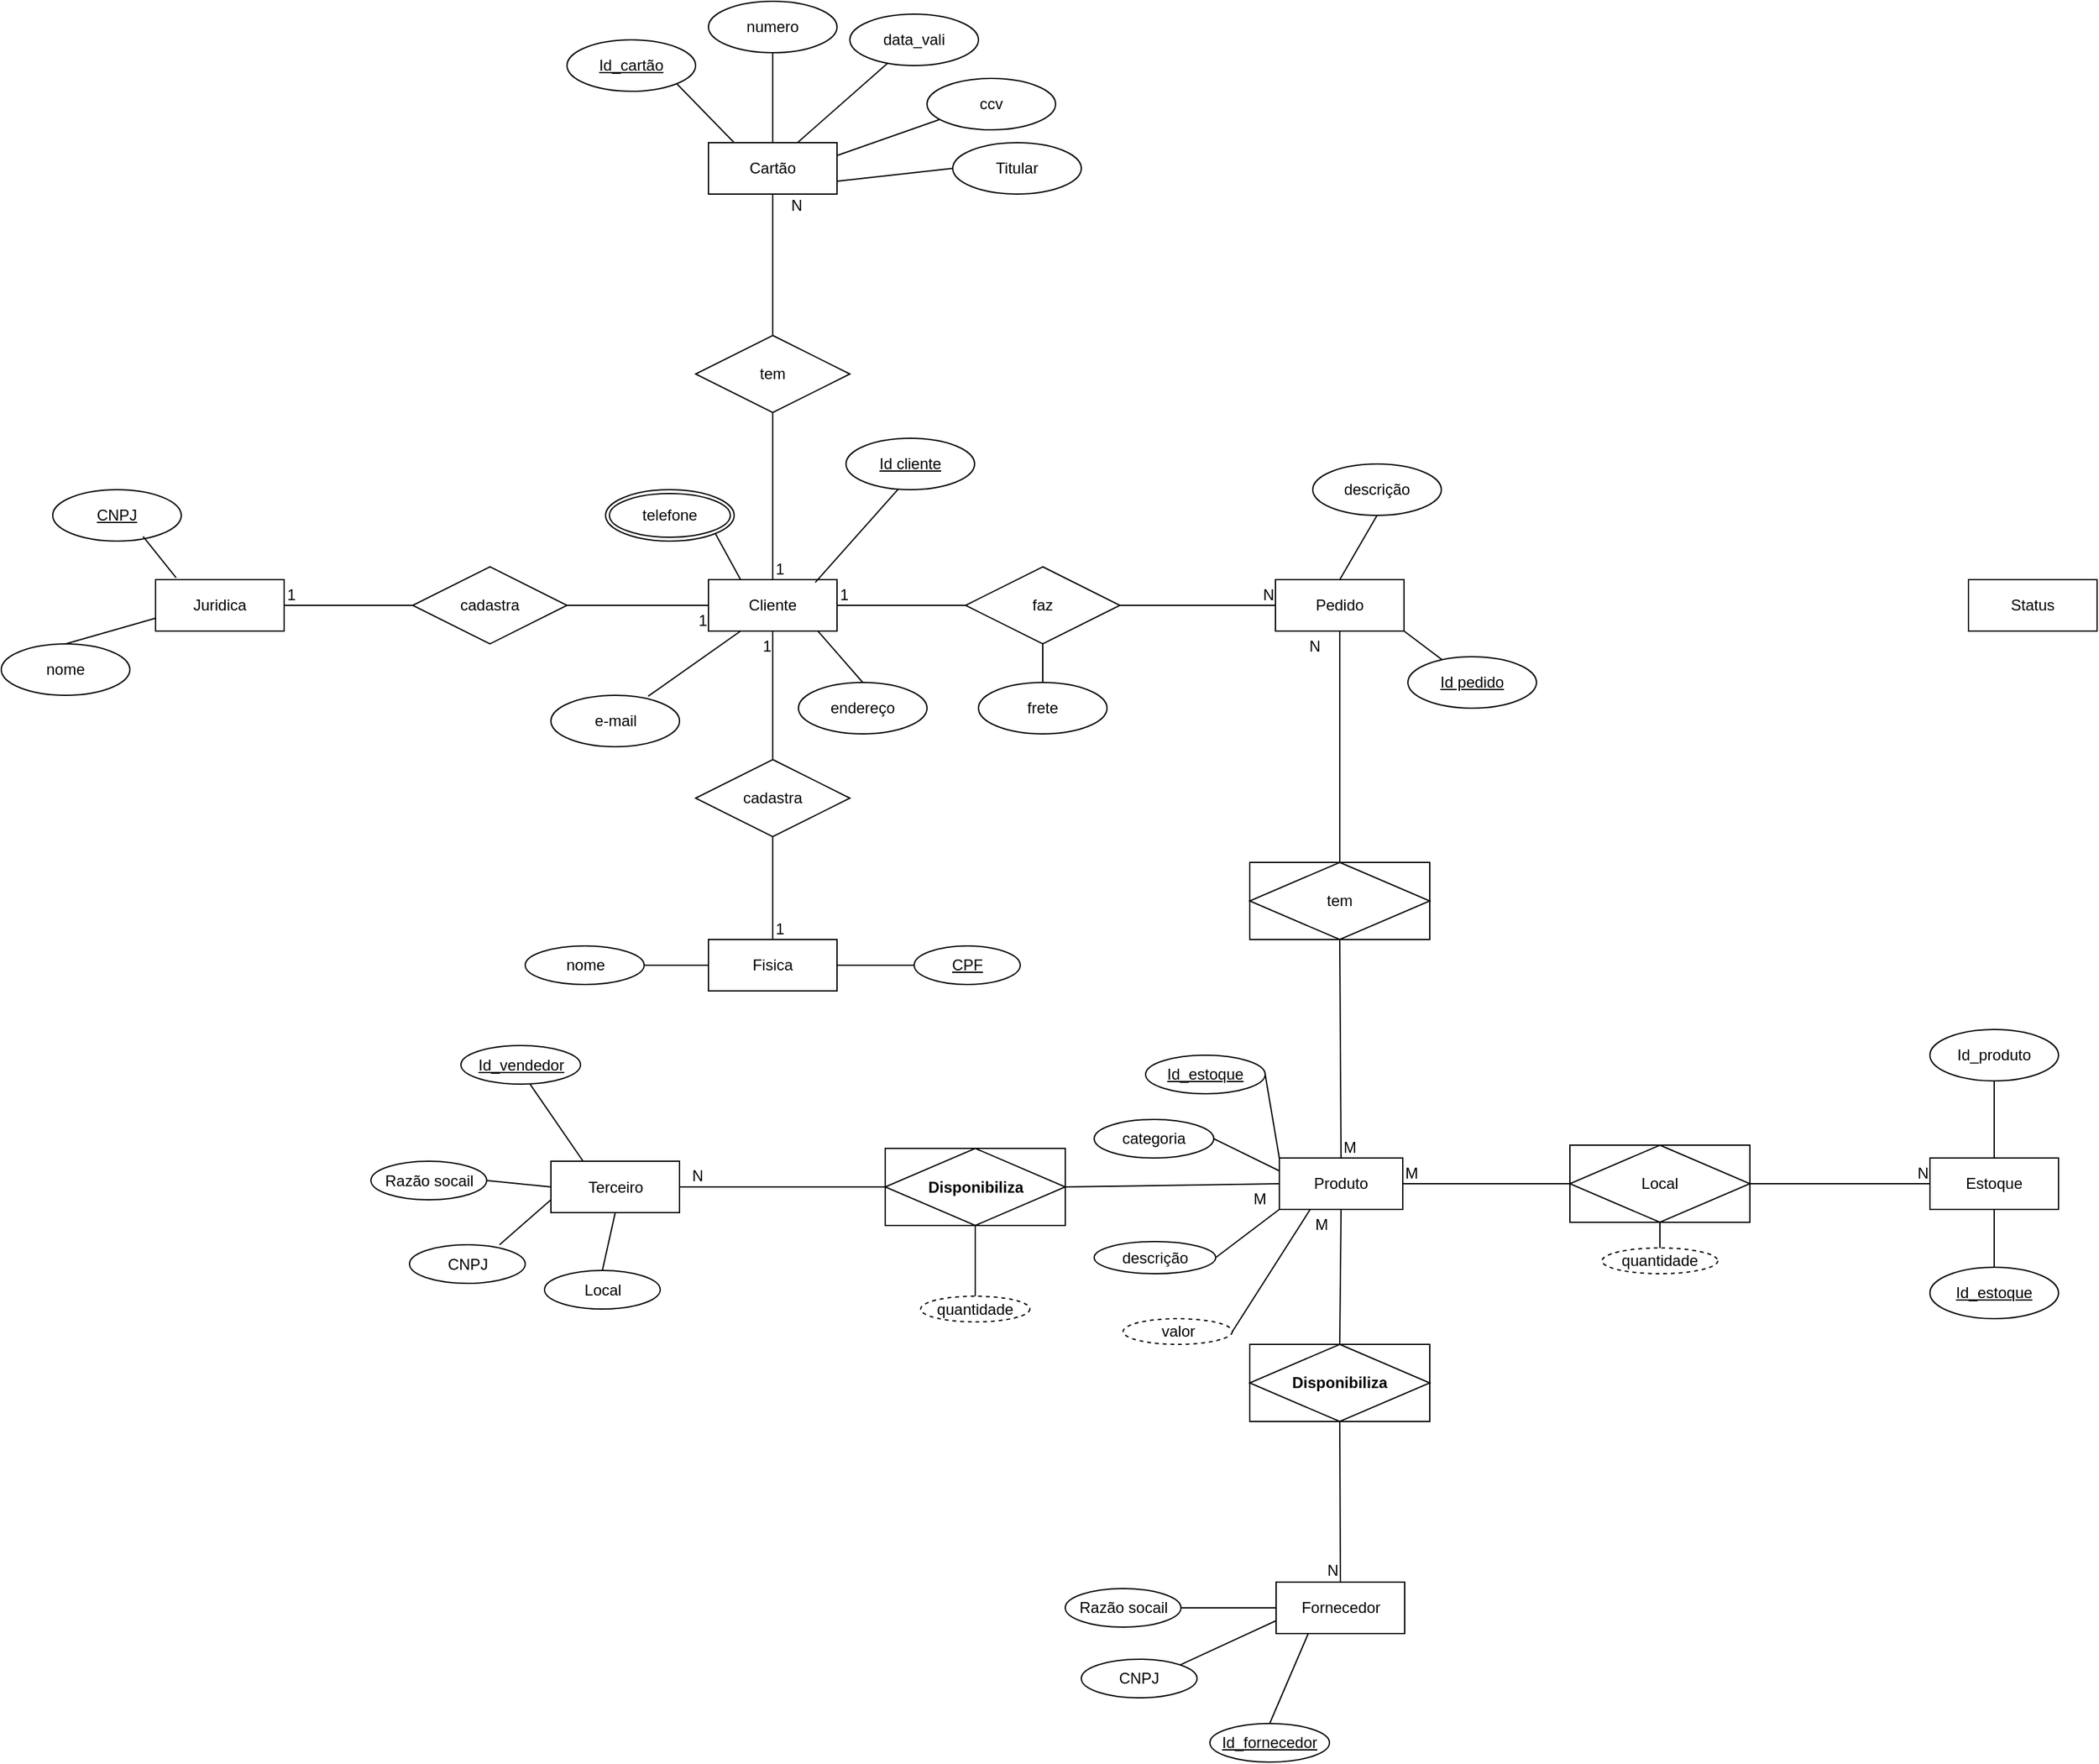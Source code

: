 <mxfile version="26.2.4">
  <diagram name="Página-1" id="FDdJMZWxVl2FrS_MhE3q">
    <mxGraphModel dx="3082" dy="1912" grid="1" gridSize="10" guides="1" tooltips="1" connect="1" arrows="1" fold="1" page="1" pageScale="1" pageWidth="827" pageHeight="1169" math="0" shadow="0">
      <root>
        <mxCell id="0" />
        <mxCell id="1" parent="0" />
        <mxCell id="h5IUxsHttguIux_c7eIH-1" value="Cliente" style="whiteSpace=wrap;html=1;align=center;" parent="1" vertex="1">
          <mxGeometry x="-470" y="210" width="100" height="40" as="geometry" />
        </mxCell>
        <mxCell id="h5IUxsHttguIux_c7eIH-2" value="Pedido" style="whiteSpace=wrap;html=1;align=center;" parent="1" vertex="1">
          <mxGeometry x="-29" y="210" width="100" height="40" as="geometry" />
        </mxCell>
        <mxCell id="h5IUxsHttguIux_c7eIH-3" value="Fornecedor" style="whiteSpace=wrap;html=1;align=center;" parent="1" vertex="1">
          <mxGeometry x="-28.5" y="990.01" width="100" height="40" as="geometry" />
        </mxCell>
        <mxCell id="h5IUxsHttguIux_c7eIH-4" value="Produto" style="whiteSpace=wrap;html=1;align=center;" parent="1" vertex="1">
          <mxGeometry x="-26" y="660" width="96" height="40" as="geometry" />
        </mxCell>
        <mxCell id="h5IUxsHttguIux_c7eIH-7" value="Estoque" style="whiteSpace=wrap;html=1;align=center;" parent="1" vertex="1">
          <mxGeometry x="480" y="660" width="100" height="40" as="geometry" />
        </mxCell>
        <mxCell id="h5IUxsHttguIux_c7eIH-11" value="Razão socail" style="ellipse;whiteSpace=wrap;html=1;align=center;" parent="1" vertex="1">
          <mxGeometry x="-192.5" y="995.01" width="90" height="30" as="geometry" />
        </mxCell>
        <mxCell id="h5IUxsHttguIux_c7eIH-13" value="" style="endArrow=none;html=1;rounded=0;exitX=1;exitY=0.5;exitDx=0;exitDy=0;entryX=0;entryY=0.5;entryDx=0;entryDy=0;" parent="1" source="h5IUxsHttguIux_c7eIH-11" target="h5IUxsHttguIux_c7eIH-3" edge="1">
          <mxGeometry relative="1" as="geometry">
            <mxPoint x="-102.5" y="1005.01" as="sourcePoint" />
            <mxPoint x="87.5" y="800.01" as="targetPoint" />
          </mxGeometry>
        </mxCell>
        <mxCell id="h5IUxsHttguIux_c7eIH-17" value="" style="endArrow=none;html=1;rounded=0;entryX=0;entryY=0.75;entryDx=0;entryDy=0;exitX=1;exitY=0;exitDx=0;exitDy=0;" parent="1" source="GzK8sj8afMXzpjh1Lta5-76" target="h5IUxsHttguIux_c7eIH-3" edge="1">
          <mxGeometry relative="1" as="geometry">
            <mxPoint x="-88.239" y="1045.528" as="sourcePoint" />
            <mxPoint x="87.5" y="800.01" as="targetPoint" />
          </mxGeometry>
        </mxCell>
        <mxCell id="h5IUxsHttguIux_c7eIH-22" value="Local" style="shape=associativeEntity;whiteSpace=wrap;html=1;align=center;strokeColor=default;verticalAlign=middle;fontFamily=Helvetica;fontSize=12;fontColor=default;fillColor=default;" parent="1" vertex="1">
          <mxGeometry x="200" y="650" width="140" height="60" as="geometry" />
        </mxCell>
        <mxCell id="h5IUxsHttguIux_c7eIH-24" value="quantidade" style="ellipse;whiteSpace=wrap;html=1;align=center;dashed=1;strokeColor=default;verticalAlign=middle;fontFamily=Helvetica;fontSize=12;fontColor=default;fillColor=default;" parent="1" vertex="1">
          <mxGeometry x="225" y="730" width="90" height="20" as="geometry" />
        </mxCell>
        <mxCell id="h5IUxsHttguIux_c7eIH-25" value="" style="endArrow=none;html=1;rounded=0;fontFamily=Helvetica;fontSize=12;fontColor=default;entryX=0.5;entryY=0;entryDx=0;entryDy=0;" parent="1" target="h5IUxsHttguIux_c7eIH-24" edge="1">
          <mxGeometry relative="1" as="geometry">
            <mxPoint x="270" y="710" as="sourcePoint" />
            <mxPoint x="270" y="730" as="targetPoint" />
          </mxGeometry>
        </mxCell>
        <mxCell id="h5IUxsHttguIux_c7eIH-26" value="Id_estoque" style="ellipse;whiteSpace=wrap;html=1;align=center;fontStyle=4;strokeColor=default;verticalAlign=middle;fontFamily=Helvetica;fontSize=12;fontColor=default;fillColor=default;" parent="1" vertex="1">
          <mxGeometry x="480" y="745" width="100" height="40" as="geometry" />
        </mxCell>
        <mxCell id="h5IUxsHttguIux_c7eIH-27" value="faz" style="shape=rhombus;perimeter=rhombusPerimeter;whiteSpace=wrap;html=1;align=center;" parent="1" vertex="1">
          <mxGeometry x="-270" y="200" width="120" height="60" as="geometry" />
        </mxCell>
        <mxCell id="h5IUxsHttguIux_c7eIH-32" value="endereço&lt;span style=&quot;color: rgba(0, 0, 0, 0); font-family: monospace; font-size: 0px; text-align: start; text-wrap-mode: nowrap;&quot;&gt;%3CmxGraphModel%3E%3Croot%3E%3CmxCell%20id%3D%220%22%2F%3E%3CmxCell%20id%3D%221%22%20parent%3D%220%22%2F%3E%3CmxCell%20id%3D%222%22%20value%3D%22nome%22%20style%3D%22ellipse%3BwhiteSpace%3Dwrap%3Bhtml%3D1%3Balign%3Dcenter%3BstrokeColor%3Ddefault%3BverticalAlign%3Dmiddle%3BfontFamily%3DHelvetica%3BfontSize%3D12%3BfontColor%3Ddefault%3BfillColor%3Ddefault%3B%22%20vertex%3D%221%22%20parent%3D%221%22%3E%3CmxGeometry%20x%3D%22-600%22%20y%3D%22280%22%20width%3D%22100%22%20height%3D%2240%22%20as%3D%22geometry%22%2F%3E%3C%2FmxCell%3E%3C%2Froot%3E%3C%2FmxGraphModel%3E&lt;/span&gt;" style="ellipse;whiteSpace=wrap;html=1;align=center;strokeColor=default;verticalAlign=middle;fontFamily=Helvetica;fontSize=12;fontColor=default;fillColor=default;" parent="1" vertex="1">
          <mxGeometry x="-400" y="290" width="100" height="40" as="geometry" />
        </mxCell>
        <mxCell id="h5IUxsHttguIux_c7eIH-34" value="" style="endArrow=none;html=1;rounded=0;fontFamily=Helvetica;fontSize=12;fontColor=default;exitX=0.726;exitY=0.089;exitDx=0;exitDy=0;entryX=0.831;entryY=0.054;entryDx=0;entryDy=0;exitPerimeter=0;entryPerimeter=0;" parent="1" source="h5IUxsHttguIux_c7eIH-42" target="h5IUxsHttguIux_c7eIH-1" edge="1">
          <mxGeometry relative="1" as="geometry">
            <mxPoint x="-500" y="190" as="sourcePoint" />
            <mxPoint x="160" y="490" as="targetPoint" />
          </mxGeometry>
        </mxCell>
        <mxCell id="h5IUxsHttguIux_c7eIH-36" value="" style="endArrow=none;html=1;rounded=0;fontFamily=Helvetica;fontSize=12;fontColor=default;exitX=0.5;exitY=0;exitDx=0;exitDy=0;entryX=0.853;entryY=1.005;entryDx=0;entryDy=0;entryPerimeter=0;" parent="1" source="h5IUxsHttguIux_c7eIH-32" target="h5IUxsHttguIux_c7eIH-1" edge="1">
          <mxGeometry relative="1" as="geometry">
            <mxPoint y="490" as="sourcePoint" />
            <mxPoint x="160" y="490" as="targetPoint" />
          </mxGeometry>
        </mxCell>
        <mxCell id="h5IUxsHttguIux_c7eIH-39" value="" style="endArrow=none;html=1;rounded=0;fontFamily=Helvetica;fontSize=12;fontColor=default;entryX=0.5;entryY=1;entryDx=0;entryDy=0;exitX=0.5;exitY=0;exitDx=0;exitDy=0;" parent="1" target="h5IUxsHttguIux_c7eIH-27" edge="1">
          <mxGeometry relative="1" as="geometry">
            <mxPoint x="-210" y="290" as="sourcePoint" />
            <mxPoint x="160" y="490" as="targetPoint" />
          </mxGeometry>
        </mxCell>
        <mxCell id="h5IUxsHttguIux_c7eIH-42" value="Id cliente" style="ellipse;whiteSpace=wrap;html=1;align=center;fontStyle=4;strokeColor=default;verticalAlign=middle;fontFamily=Helvetica;fontSize=12;fontColor=default;fillColor=default;" parent="1" vertex="1">
          <mxGeometry x="-363" y="100" width="100" height="40" as="geometry" />
        </mxCell>
        <mxCell id="h5IUxsHttguIux_c7eIH-43" value="Id pedido" style="ellipse;whiteSpace=wrap;html=1;align=center;fontStyle=4;strokeColor=default;verticalAlign=middle;fontFamily=Helvetica;fontSize=12;fontColor=default;fillColor=default;" parent="1" vertex="1">
          <mxGeometry x="74" y="270" width="100" height="40" as="geometry" />
        </mxCell>
        <mxCell id="h5IUxsHttguIux_c7eIH-44" value="" style="endArrow=none;html=1;rounded=0;fontFamily=Helvetica;fontSize=12;fontColor=default;exitX=1;exitY=1;exitDx=0;exitDy=0;" parent="1" source="h5IUxsHttguIux_c7eIH-2" target="h5IUxsHttguIux_c7eIH-43" edge="1">
          <mxGeometry relative="1" as="geometry">
            <mxPoint x="17" y="490" as="sourcePoint" />
            <mxPoint x="177" y="490" as="targetPoint" />
          </mxGeometry>
        </mxCell>
        <mxCell id="h5IUxsHttguIux_c7eIH-46" value="descrição" style="ellipse;whiteSpace=wrap;html=1;align=center;strokeColor=default;verticalAlign=middle;fontFamily=Helvetica;fontSize=12;fontColor=default;fillColor=default;" parent="1" vertex="1">
          <mxGeometry y="120" width="100" height="40" as="geometry" />
        </mxCell>
        <mxCell id="h5IUxsHttguIux_c7eIH-48" value="" style="endArrow=none;html=1;rounded=0;fontFamily=Helvetica;fontSize=12;fontColor=default;entryX=0.5;entryY=1;entryDx=0;entryDy=0;exitX=0.5;exitY=0;exitDx=0;exitDy=0;" parent="1" source="h5IUxsHttguIux_c7eIH-2" target="h5IUxsHttguIux_c7eIH-46" edge="1">
          <mxGeometry relative="1" as="geometry">
            <mxPoint x="17" y="490" as="sourcePoint" />
            <mxPoint x="177" y="490" as="targetPoint" />
          </mxGeometry>
        </mxCell>
        <mxCell id="h5IUxsHttguIux_c7eIH-50" value="categor&lt;span style=&quot;color: rgba(0, 0, 0, 0); font-family: monospace; font-size: 0px; text-align: start; text-wrap-mode: nowrap;&quot;&gt;%3CmxGraphModel%3E%3Croot%3E%3CmxCell%20id%3D%220%22%2F%3E%3CmxCell%20id%3D%221%22%20parent%3D%220%22%2F%3E%3CmxCell%20id%3D%222%22%20value%3D%22status%22%20style%3D%22ellipse%3BwhiteSpace%3Dwrap%3Bhtml%3D1%3Balign%3Dcenter%3BstrokeColor%3Ddefault%3BverticalAlign%3Dmiddle%3BfontFamily%3DHelvetica%3BfontSize%3D12%3BfontColor%3Ddefault%3BfillColor%3Ddefault%3B%22%20vertex%3D%221%22%20parent%3D%221%22%3E%3CmxGeometry%20x%3D%2230%22%20y%3D%22130%22%20width%3D%22100%22%20height%3D%2240%22%20as%3D%22geometry%22%2F%3E%3C%2FmxCell%3E%3C%2Froot%3E%3C%2FmxGraphModel%3E&lt;/span&gt;ia" style="ellipse;whiteSpace=wrap;html=1;align=center;strokeColor=default;verticalAlign=middle;fontFamily=Helvetica;fontSize=12;fontColor=default;fillColor=default;" parent="1" vertex="1">
          <mxGeometry x="-170" y="630" width="93" height="30" as="geometry" />
        </mxCell>
        <mxCell id="h5IUxsHttguIux_c7eIH-51" value="descrição" style="ellipse;whiteSpace=wrap;html=1;align=center;strokeColor=default;verticalAlign=middle;fontFamily=Helvetica;fontSize=12;fontColor=default;fillColor=default;" parent="1" vertex="1">
          <mxGeometry x="-170" y="725" width="94.5" height="25" as="geometry" />
        </mxCell>
        <mxCell id="h5IUxsHttguIux_c7eIH-52" value="valor" style="ellipse;whiteSpace=wrap;html=1;align=center;dashed=1;strokeColor=default;verticalAlign=middle;fontFamily=Helvetica;fontSize=12;fontColor=default;fillColor=default;" parent="1" vertex="1">
          <mxGeometry x="-147.5" y="785" width="85" height="20" as="geometry" />
        </mxCell>
        <mxCell id="h5IUxsHttguIux_c7eIH-54" value="" style="endArrow=none;html=1;rounded=0;fontFamily=Helvetica;fontSize=12;fontColor=default;exitX=1;exitY=0.5;exitDx=0;exitDy=0;entryX=0;entryY=0.25;entryDx=0;entryDy=0;" parent="1" source="h5IUxsHttguIux_c7eIH-50" target="h5IUxsHttguIux_c7eIH-4" edge="1">
          <mxGeometry relative="1" as="geometry">
            <mxPoint x="20" y="610" as="sourcePoint" />
            <mxPoint x="180" y="610" as="targetPoint" />
          </mxGeometry>
        </mxCell>
        <mxCell id="h5IUxsHttguIux_c7eIH-55" value="" style="endArrow=none;html=1;rounded=0;fontFamily=Helvetica;fontSize=12;fontColor=default;exitX=1;exitY=0.5;exitDx=0;exitDy=0;entryX=0;entryY=1;entryDx=0;entryDy=0;" parent="1" source="h5IUxsHttguIux_c7eIH-51" target="h5IUxsHttguIux_c7eIH-4" edge="1">
          <mxGeometry relative="1" as="geometry">
            <mxPoint x="20" y="610" as="sourcePoint" />
            <mxPoint x="180" y="610" as="targetPoint" />
          </mxGeometry>
        </mxCell>
        <mxCell id="h5IUxsHttguIux_c7eIH-56" value="" style="endArrow=none;html=1;rounded=0;fontFamily=Helvetica;fontSize=12;fontColor=default;exitX=1;exitY=0.5;exitDx=0;exitDy=0;entryX=0.25;entryY=1;entryDx=0;entryDy=0;" parent="1" source="h5IUxsHttguIux_c7eIH-52" target="h5IUxsHttguIux_c7eIH-4" edge="1">
          <mxGeometry relative="1" as="geometry">
            <mxPoint x="20" y="610" as="sourcePoint" />
            <mxPoint x="180" y="610" as="targetPoint" />
          </mxGeometry>
        </mxCell>
        <mxCell id="h5IUxsHttguIux_c7eIH-57" value="" style="endArrow=none;html=1;rounded=0;fontFamily=Helvetica;fontSize=12;fontColor=default;exitX=1;exitY=0.5;exitDx=0;exitDy=0;entryX=0;entryY=0;entryDx=0;entryDy=0;" parent="1" source="GzK8sj8afMXzpjh1Lta5-18" target="h5IUxsHttguIux_c7eIH-4" edge="1">
          <mxGeometry relative="1" as="geometry">
            <mxPoint x="-70" y="620" as="sourcePoint" />
            <mxPoint x="180" y="650" as="targetPoint" />
          </mxGeometry>
        </mxCell>
        <mxCell id="h5IUxsHttguIux_c7eIH-58" value="Disponibiliza" style="shape=associativeEntity;whiteSpace=wrap;html=1;align=center;strokeColor=default;verticalAlign=middle;fontFamily=Helvetica;fontSize=12;fontColor=default;fillColor=default;fontStyle=1" parent="1" vertex="1">
          <mxGeometry x="-49" y="805" width="140" height="60" as="geometry" />
        </mxCell>
        <mxCell id="h5IUxsHttguIux_c7eIH-64" value="" style="endArrow=none;html=1;rounded=0;fontFamily=Helvetica;fontSize=12;fontColor=default;entryX=0.5;entryY=0;entryDx=0;entryDy=0;exitX=0.5;exitY=1;exitDx=0;exitDy=0;" parent="1" source="h5IUxsHttguIux_c7eIH-58" target="h5IUxsHttguIux_c7eIH-3" edge="1">
          <mxGeometry relative="1" as="geometry">
            <mxPoint y="940" as="sourcePoint" />
            <mxPoint x="160" y="940" as="targetPoint" />
          </mxGeometry>
        </mxCell>
        <mxCell id="h5IUxsHttguIux_c7eIH-65" value="N" style="resizable=0;html=1;whiteSpace=wrap;align=right;verticalAlign=bottom;strokeColor=default;fontFamily=Helvetica;fontSize=12;fontColor=default;fillColor=default;" parent="h5IUxsHttguIux_c7eIH-64" connectable="0" vertex="1">
          <mxGeometry x="1" relative="1" as="geometry" />
        </mxCell>
        <mxCell id="h5IUxsHttguIux_c7eIH-66" value="" style="endArrow=none;html=1;rounded=0;fontFamily=Helvetica;fontSize=12;fontColor=default;entryX=0.5;entryY=0;entryDx=0;entryDy=0;exitX=0.5;exitY=1;exitDx=0;exitDy=0;" parent="1" source="h5IUxsHttguIux_c7eIH-4" target="h5IUxsHttguIux_c7eIH-58" edge="1">
          <mxGeometry relative="1" as="geometry">
            <mxPoint y="940" as="sourcePoint" />
            <mxPoint x="160" y="940" as="targetPoint" />
          </mxGeometry>
        </mxCell>
        <mxCell id="h5IUxsHttguIux_c7eIH-67" value="M" style="resizable=0;html=1;whiteSpace=wrap;align=left;verticalAlign=bottom;strokeColor=default;fontFamily=Helvetica;fontSize=12;fontColor=default;fillColor=default;" parent="h5IUxsHttguIux_c7eIH-66" connectable="0" vertex="1">
          <mxGeometry x="-1" relative="1" as="geometry">
            <mxPoint x="-22" y="20" as="offset" />
          </mxGeometry>
        </mxCell>
        <mxCell id="GzK8sj8afMXzpjh1Lta5-8" value="" style="endArrow=none;html=1;rounded=0;entryX=0;entryY=0.5;entryDx=0;entryDy=0;exitX=1;exitY=0.5;exitDx=0;exitDy=0;" edge="1" parent="1" source="h5IUxsHttguIux_c7eIH-22" target="h5IUxsHttguIux_c7eIH-7">
          <mxGeometry relative="1" as="geometry">
            <mxPoint x="-120" y="810" as="sourcePoint" />
            <mxPoint x="40" y="810" as="targetPoint" />
          </mxGeometry>
        </mxCell>
        <mxCell id="GzK8sj8afMXzpjh1Lta5-9" value="N" style="resizable=0;html=1;whiteSpace=wrap;align=right;verticalAlign=bottom;" connectable="0" vertex="1" parent="GzK8sj8afMXzpjh1Lta5-8">
          <mxGeometry x="1" relative="1" as="geometry" />
        </mxCell>
        <mxCell id="GzK8sj8afMXzpjh1Lta5-12" value="" style="endArrow=none;html=1;rounded=0;entryX=0;entryY=0.5;entryDx=0;entryDy=0;exitX=1;exitY=0.5;exitDx=0;exitDy=0;" edge="1" parent="1" source="h5IUxsHttguIux_c7eIH-4" target="h5IUxsHttguIux_c7eIH-22">
          <mxGeometry relative="1" as="geometry">
            <mxPoint x="-80" y="810" as="sourcePoint" />
            <mxPoint x="80" y="810" as="targetPoint" />
          </mxGeometry>
        </mxCell>
        <mxCell id="GzK8sj8afMXzpjh1Lta5-13" value="M" style="resizable=0;html=1;whiteSpace=wrap;align=left;verticalAlign=bottom;" connectable="0" vertex="1" parent="GzK8sj8afMXzpjh1Lta5-12">
          <mxGeometry x="-1" relative="1" as="geometry" />
        </mxCell>
        <mxCell id="GzK8sj8afMXzpjh1Lta5-15" value="" style="endArrow=none;html=1;rounded=0;entryX=0.5;entryY=1;entryDx=0;entryDy=0;exitX=0.5;exitY=0;exitDx=0;exitDy=0;" edge="1" parent="1" source="h5IUxsHttguIux_c7eIH-26" target="h5IUxsHttguIux_c7eIH-7">
          <mxGeometry relative="1" as="geometry">
            <mxPoint x="-80" y="810" as="sourcePoint" />
            <mxPoint x="80" y="810" as="targetPoint" />
          </mxGeometry>
        </mxCell>
        <mxCell id="GzK8sj8afMXzpjh1Lta5-17" value="Id_produto" style="ellipse;whiteSpace=wrap;html=1;align=center;strokeColor=default;verticalAlign=middle;fontFamily=Helvetica;fontSize=12;fontColor=default;fillColor=default;" vertex="1" parent="1">
          <mxGeometry x="480" y="560" width="100" height="40" as="geometry" />
        </mxCell>
        <mxCell id="GzK8sj8afMXzpjh1Lta5-18" value="Id_estoque" style="ellipse;whiteSpace=wrap;html=1;align=center;fontStyle=4;strokeColor=default;verticalAlign=middle;fontFamily=Helvetica;fontSize=12;fontColor=default;fillColor=default;" vertex="1" parent="1">
          <mxGeometry x="-130" y="580" width="93" height="30" as="geometry" />
        </mxCell>
        <mxCell id="GzK8sj8afMXzpjh1Lta5-19" value="" style="endArrow=none;html=1;rounded=0;entryX=0.5;entryY=1;entryDx=0;entryDy=0;exitX=0.5;exitY=0;exitDx=0;exitDy=0;" edge="1" parent="1" source="h5IUxsHttguIux_c7eIH-7" target="GzK8sj8afMXzpjh1Lta5-17">
          <mxGeometry relative="1" as="geometry">
            <mxPoint x="540" y="755" as="sourcePoint" />
            <mxPoint x="540" y="710" as="targetPoint" />
          </mxGeometry>
        </mxCell>
        <mxCell id="GzK8sj8afMXzpjh1Lta5-23" value="" style="endArrow=none;html=1;rounded=0;entryX=1;entryY=0.5;entryDx=0;entryDy=0;exitX=0;exitY=0.5;exitDx=0;exitDy=0;" edge="1" parent="1" source="h5IUxsHttguIux_c7eIH-27" target="h5IUxsHttguIux_c7eIH-1">
          <mxGeometry relative="1" as="geometry">
            <mxPoint x="-80" y="350" as="sourcePoint" />
            <mxPoint x="80" y="350" as="targetPoint" />
          </mxGeometry>
        </mxCell>
        <mxCell id="GzK8sj8afMXzpjh1Lta5-24" value="1" style="resizable=0;html=1;whiteSpace=wrap;align=right;verticalAlign=bottom;" connectable="0" vertex="1" parent="GzK8sj8afMXzpjh1Lta5-23">
          <mxGeometry x="1" relative="1" as="geometry">
            <mxPoint x="10" as="offset" />
          </mxGeometry>
        </mxCell>
        <mxCell id="GzK8sj8afMXzpjh1Lta5-25" value="" style="endArrow=none;html=1;rounded=0;exitX=1;exitY=0.5;exitDx=0;exitDy=0;entryX=0;entryY=0.5;entryDx=0;entryDy=0;" edge="1" parent="1" source="h5IUxsHttguIux_c7eIH-27" target="h5IUxsHttguIux_c7eIH-2">
          <mxGeometry relative="1" as="geometry">
            <mxPoint x="-80" y="350" as="sourcePoint" />
            <mxPoint x="80" y="350" as="targetPoint" />
          </mxGeometry>
        </mxCell>
        <mxCell id="GzK8sj8afMXzpjh1Lta5-26" value="N" style="resizable=0;html=1;whiteSpace=wrap;align=right;verticalAlign=bottom;" connectable="0" vertex="1" parent="GzK8sj8afMXzpjh1Lta5-25">
          <mxGeometry x="1" relative="1" as="geometry" />
        </mxCell>
        <mxCell id="GzK8sj8afMXzpjh1Lta5-27" value="tem" style="shape=associativeEntity;whiteSpace=wrap;html=1;align=center;strokeColor=default;verticalAlign=middle;fontFamily=Helvetica;fontSize=12;fontColor=default;fillColor=default;" vertex="1" parent="1">
          <mxGeometry x="-49" y="430" width="140" height="60" as="geometry" />
        </mxCell>
        <mxCell id="GzK8sj8afMXzpjh1Lta5-28" value="" style="endArrow=none;html=1;rounded=0;entryX=0.5;entryY=1;entryDx=0;entryDy=0;exitX=0.5;exitY=0;exitDx=0;exitDy=0;" edge="1" parent="1" source="GzK8sj8afMXzpjh1Lta5-27" target="h5IUxsHttguIux_c7eIH-2">
          <mxGeometry relative="1" as="geometry">
            <mxPoint x="-73" y="550" as="sourcePoint" />
            <mxPoint x="87" y="550" as="targetPoint" />
          </mxGeometry>
        </mxCell>
        <mxCell id="GzK8sj8afMXzpjh1Lta5-29" value="N" style="resizable=0;html=1;whiteSpace=wrap;align=right;verticalAlign=bottom;" connectable="0" vertex="1" parent="GzK8sj8afMXzpjh1Lta5-28">
          <mxGeometry x="1" relative="1" as="geometry">
            <mxPoint x="-14" y="20" as="offset" />
          </mxGeometry>
        </mxCell>
        <mxCell id="GzK8sj8afMXzpjh1Lta5-30" value="" style="endArrow=none;html=1;rounded=0;entryX=0.5;entryY=1;entryDx=0;entryDy=0;exitX=0.5;exitY=0;exitDx=0;exitDy=0;" edge="1" parent="1" source="h5IUxsHttguIux_c7eIH-4" target="GzK8sj8afMXzpjh1Lta5-27">
          <mxGeometry relative="1" as="geometry">
            <mxPoint x="-140" y="660" as="sourcePoint" />
            <mxPoint x="20" y="660" as="targetPoint" />
          </mxGeometry>
        </mxCell>
        <mxCell id="GzK8sj8afMXzpjh1Lta5-31" value="M" style="resizable=0;html=1;whiteSpace=wrap;align=left;verticalAlign=bottom;" connectable="0" vertex="1" parent="GzK8sj8afMXzpjh1Lta5-30">
          <mxGeometry x="-1" relative="1" as="geometry" />
        </mxCell>
        <mxCell id="GzK8sj8afMXzpjh1Lta5-33" value="frete" style="ellipse;whiteSpace=wrap;html=1;align=center;" vertex="1" parent="1">
          <mxGeometry x="-260" y="290" width="100" height="40" as="geometry" />
        </mxCell>
        <mxCell id="GzK8sj8afMXzpjh1Lta5-34" value="Terceiro" style="whiteSpace=wrap;html=1;align=center;" vertex="1" parent="1">
          <mxGeometry x="-592.5" y="662.5" width="100" height="40" as="geometry" />
        </mxCell>
        <mxCell id="GzK8sj8afMXzpjh1Lta5-35" value="&lt;span style=&quot;font-weight: 700;&quot;&gt;Disponibiliza&lt;/span&gt;" style="shape=associativeEntity;whiteSpace=wrap;html=1;align=center;strokeColor=default;verticalAlign=middle;fontFamily=Helvetica;fontSize=12;fontColor=default;fillColor=default;" vertex="1" parent="1">
          <mxGeometry x="-332.5" y="652.5" width="140" height="60" as="geometry" />
        </mxCell>
        <mxCell id="GzK8sj8afMXzpjh1Lta5-36" value="" style="endArrow=none;html=1;rounded=0;fontFamily=Helvetica;fontSize=12;fontColor=default;entryX=1;entryY=0.5;entryDx=0;entryDy=0;exitX=0;exitY=0.5;exitDx=0;exitDy=0;" edge="1" parent="1" source="h5IUxsHttguIux_c7eIH-4" target="GzK8sj8afMXzpjh1Lta5-35">
          <mxGeometry relative="1" as="geometry">
            <mxPoint x="32" y="710" as="sourcePoint" />
            <mxPoint x="-180" y="680" as="targetPoint" />
          </mxGeometry>
        </mxCell>
        <mxCell id="GzK8sj8afMXzpjh1Lta5-37" value="M" style="resizable=0;html=1;whiteSpace=wrap;align=left;verticalAlign=bottom;strokeColor=default;fontFamily=Helvetica;fontSize=12;fontColor=default;fillColor=default;" connectable="0" vertex="1" parent="GzK8sj8afMXzpjh1Lta5-36">
          <mxGeometry x="-1" relative="1" as="geometry">
            <mxPoint x="-22" y="20" as="offset" />
          </mxGeometry>
        </mxCell>
        <mxCell id="GzK8sj8afMXzpjh1Lta5-38" value="" style="endArrow=none;html=1;rounded=0;fontFamily=Helvetica;fontSize=12;fontColor=default;entryX=1;entryY=0.5;entryDx=0;entryDy=0;" edge="1" parent="1" target="GzK8sj8afMXzpjh1Lta5-34">
          <mxGeometry relative="1" as="geometry">
            <mxPoint x="-332.5" y="682.5" as="sourcePoint" />
            <mxPoint x="-482.5" y="682.33" as="targetPoint" />
          </mxGeometry>
        </mxCell>
        <mxCell id="GzK8sj8afMXzpjh1Lta5-39" value="N" style="resizable=0;html=1;whiteSpace=wrap;align=right;verticalAlign=bottom;strokeColor=default;fontFamily=Helvetica;fontSize=12;fontColor=default;fillColor=default;" connectable="0" vertex="1" parent="GzK8sj8afMXzpjh1Lta5-38">
          <mxGeometry x="1" relative="1" as="geometry">
            <mxPoint x="20" as="offset" />
          </mxGeometry>
        </mxCell>
        <mxCell id="GzK8sj8afMXzpjh1Lta5-40" value="Id_vendedor" style="ellipse;whiteSpace=wrap;html=1;align=center;fontStyle=4;strokeColor=default;verticalAlign=middle;fontFamily=Helvetica;fontSize=12;fontColor=default;fillColor=default;" vertex="1" parent="1">
          <mxGeometry x="-662.5" y="572.5" width="93" height="30" as="geometry" />
        </mxCell>
        <mxCell id="GzK8sj8afMXzpjh1Lta5-41" value="" style="endArrow=none;html=1;rounded=0;fontFamily=Helvetica;fontSize=12;fontColor=default;exitX=0.579;exitY=1.006;exitDx=0;exitDy=0;entryX=0.25;entryY=0;entryDx=0;entryDy=0;exitPerimeter=0;" edge="1" parent="1" source="GzK8sj8afMXzpjh1Lta5-40" target="GzK8sj8afMXzpjh1Lta5-34">
          <mxGeometry relative="1" as="geometry">
            <mxPoint x="-39.5" y="607.5" as="sourcePoint" />
            <mxPoint x="-28.5" y="672.5" as="targetPoint" />
          </mxGeometry>
        </mxCell>
        <mxCell id="GzK8sj8afMXzpjh1Lta5-42" value="Razão socail" style="ellipse;whiteSpace=wrap;html=1;align=center;" vertex="1" parent="1">
          <mxGeometry x="-732.5" y="662.5" width="90" height="30" as="geometry" />
        </mxCell>
        <mxCell id="GzK8sj8afMXzpjh1Lta5-43" value="" style="endArrow=none;html=1;rounded=0;exitX=1;exitY=0.5;exitDx=0;exitDy=0;entryX=0;entryY=0.5;entryDx=0;entryDy=0;" edge="1" parent="1" source="GzK8sj8afMXzpjh1Lta5-42" target="GzK8sj8afMXzpjh1Lta5-34">
          <mxGeometry relative="1" as="geometry">
            <mxPoint x="-105.5" y="1017.5" as="sourcePoint" />
            <mxPoint x="-30.5" y="1022.5" as="targetPoint" />
          </mxGeometry>
        </mxCell>
        <mxCell id="GzK8sj8afMXzpjh1Lta5-44" value="CNPJ" style="ellipse;whiteSpace=wrap;html=1;align=center;" vertex="1" parent="1">
          <mxGeometry x="-702.5" y="727.5" width="90" height="30" as="geometry" />
        </mxCell>
        <mxCell id="GzK8sj8afMXzpjh1Lta5-45" value="" style="endArrow=none;html=1;rounded=0;exitX=0.778;exitY=0;exitDx=0;exitDy=0;entryX=0;entryY=0.75;entryDx=0;entryDy=0;exitPerimeter=0;" edge="1" parent="1" source="GzK8sj8afMXzpjh1Lta5-44" target="GzK8sj8afMXzpjh1Lta5-34">
          <mxGeometry relative="1" as="geometry">
            <mxPoint x="-632.5" y="687.5" as="sourcePoint" />
            <mxPoint x="-582.5" y="692.5" as="targetPoint" />
          </mxGeometry>
        </mxCell>
        <mxCell id="GzK8sj8afMXzpjh1Lta5-46" value="Id_fornecedor" style="ellipse;whiteSpace=wrap;html=1;align=center;fontStyle=4;strokeColor=default;verticalAlign=middle;fontFamily=Helvetica;fontSize=12;fontColor=default;fillColor=default;" vertex="1" parent="1">
          <mxGeometry x="-80" y="1100" width="93" height="30" as="geometry" />
        </mxCell>
        <mxCell id="GzK8sj8afMXzpjh1Lta5-47" value="" style="endArrow=none;html=1;rounded=0;exitX=0.5;exitY=0;exitDx=0;exitDy=0;entryX=0.25;entryY=1;entryDx=0;entryDy=0;" edge="1" parent="1" source="GzK8sj8afMXzpjh1Lta5-46" target="h5IUxsHttguIux_c7eIH-3">
          <mxGeometry relative="1" as="geometry">
            <mxPoint x="-86" y="1073" as="sourcePoint" />
            <mxPoint x="-18" y="1030" as="targetPoint" />
          </mxGeometry>
        </mxCell>
        <mxCell id="GzK8sj8afMXzpjh1Lta5-48" value="Local" style="ellipse;whiteSpace=wrap;html=1;align=center;" vertex="1" parent="1">
          <mxGeometry x="-597.5" y="747.5" width="90" height="30" as="geometry" />
        </mxCell>
        <mxCell id="GzK8sj8afMXzpjh1Lta5-49" value="" style="endArrow=none;html=1;rounded=0;exitX=0.5;exitY=0;exitDx=0;exitDy=0;entryX=0.5;entryY=1;entryDx=0;entryDy=0;" edge="1" parent="1" source="GzK8sj8afMXzpjh1Lta5-48" target="GzK8sj8afMXzpjh1Lta5-34">
          <mxGeometry relative="1" as="geometry">
            <mxPoint x="-622.5" y="737.5" as="sourcePoint" />
            <mxPoint x="-582.5" y="702.5" as="targetPoint" />
          </mxGeometry>
        </mxCell>
        <mxCell id="GzK8sj8afMXzpjh1Lta5-50" value="quantidade" style="ellipse;whiteSpace=wrap;html=1;align=center;dashed=1;strokeColor=default;verticalAlign=middle;fontFamily=Helvetica;fontSize=12;fontColor=default;fillColor=default;" vertex="1" parent="1">
          <mxGeometry x="-305" y="767.5" width="85" height="20" as="geometry" />
        </mxCell>
        <mxCell id="GzK8sj8afMXzpjh1Lta5-51" value="" style="endArrow=none;html=1;rounded=0;exitX=0.5;exitY=0;exitDx=0;exitDy=0;entryX=0.5;entryY=1;entryDx=0;entryDy=0;" edge="1" parent="1" source="GzK8sj8afMXzpjh1Lta5-50" target="GzK8sj8afMXzpjh1Lta5-35">
          <mxGeometry relative="1" as="geometry">
            <mxPoint x="-622.5" y="737.5" as="sourcePoint" />
            <mxPoint x="-582.5" y="702.5" as="targetPoint" />
          </mxGeometry>
        </mxCell>
        <mxCell id="GzK8sj8afMXzpjh1Lta5-56" value="Cartão" style="whiteSpace=wrap;html=1;align=center;" vertex="1" parent="1">
          <mxGeometry x="-470" y="-130" width="100" height="40" as="geometry" />
        </mxCell>
        <mxCell id="GzK8sj8afMXzpjh1Lta5-57" value="tem" style="shape=rhombus;perimeter=rhombusPerimeter;whiteSpace=wrap;html=1;align=center;" vertex="1" parent="1">
          <mxGeometry x="-480" y="20" width="120" height="60" as="geometry" />
        </mxCell>
        <mxCell id="GzK8sj8afMXzpjh1Lta5-58" value="" style="endArrow=none;html=1;rounded=0;exitX=0.5;exitY=0;exitDx=0;exitDy=0;entryX=0.5;entryY=1;entryDx=0;entryDy=0;" edge="1" parent="1" source="GzK8sj8afMXzpjh1Lta5-57" target="GzK8sj8afMXzpjh1Lta5-56">
          <mxGeometry relative="1" as="geometry">
            <mxPoint x="-260" y="240" as="sourcePoint" />
            <mxPoint x="-540" y="-30" as="targetPoint" />
          </mxGeometry>
        </mxCell>
        <mxCell id="GzK8sj8afMXzpjh1Lta5-59" value="N" style="resizable=0;html=1;whiteSpace=wrap;align=right;verticalAlign=bottom;" connectable="0" vertex="1" parent="GzK8sj8afMXzpjh1Lta5-58">
          <mxGeometry x="1" relative="1" as="geometry">
            <mxPoint x="24" y="17" as="offset" />
          </mxGeometry>
        </mxCell>
        <mxCell id="GzK8sj8afMXzpjh1Lta5-60" value="" style="endArrow=none;html=1;rounded=0;exitX=0.5;exitY=1;exitDx=0;exitDy=0;entryX=0.5;entryY=0;entryDx=0;entryDy=0;" edge="1" parent="1" source="GzK8sj8afMXzpjh1Lta5-57" target="h5IUxsHttguIux_c7eIH-1">
          <mxGeometry relative="1" as="geometry">
            <mxPoint x="-410" y="-80" as="sourcePoint" />
            <mxPoint x="-410" y="30" as="targetPoint" />
          </mxGeometry>
        </mxCell>
        <mxCell id="GzK8sj8afMXzpjh1Lta5-61" value="1" style="resizable=0;html=1;whiteSpace=wrap;align=right;verticalAlign=bottom;" connectable="0" vertex="1" parent="GzK8sj8afMXzpjh1Lta5-60">
          <mxGeometry x="1" relative="1" as="geometry">
            <mxPoint x="10" as="offset" />
          </mxGeometry>
        </mxCell>
        <mxCell id="GzK8sj8afMXzpjh1Lta5-62" value="Id_cartão" style="ellipse;whiteSpace=wrap;html=1;align=center;fontStyle=4;strokeColor=default;verticalAlign=middle;fontFamily=Helvetica;fontSize=12;fontColor=default;fillColor=default;" vertex="1" parent="1">
          <mxGeometry x="-580" y="-210" width="100" height="40" as="geometry" />
        </mxCell>
        <mxCell id="GzK8sj8afMXzpjh1Lta5-63" value="numero" style="ellipse;whiteSpace=wrap;html=1;align=center;strokeColor=default;verticalAlign=middle;fontFamily=Helvetica;fontSize=12;fontColor=default;fillColor=default;" vertex="1" parent="1">
          <mxGeometry x="-470" y="-240" width="100" height="40" as="geometry" />
        </mxCell>
        <mxCell id="GzK8sj8afMXzpjh1Lta5-64" value="data_vali" style="ellipse;whiteSpace=wrap;html=1;align=center;strokeColor=default;verticalAlign=middle;fontFamily=Helvetica;fontSize=12;fontColor=default;fillColor=default;" vertex="1" parent="1">
          <mxGeometry x="-360" y="-230" width="100" height="40" as="geometry" />
        </mxCell>
        <mxCell id="GzK8sj8afMXzpjh1Lta5-65" value="ccv" style="ellipse;whiteSpace=wrap;html=1;align=center;strokeColor=default;verticalAlign=middle;fontFamily=Helvetica;fontSize=12;fontColor=default;fillColor=default;" vertex="1" parent="1">
          <mxGeometry x="-300" y="-180" width="100" height="40" as="geometry" />
        </mxCell>
        <mxCell id="GzK8sj8afMXzpjh1Lta5-66" value="" style="endArrow=none;html=1;rounded=0;entryX=0.5;entryY=1;entryDx=0;entryDy=0;exitX=0.5;exitY=0;exitDx=0;exitDy=0;" edge="1" parent="1" source="GzK8sj8afMXzpjh1Lta5-56" target="GzK8sj8afMXzpjh1Lta5-63">
          <mxGeometry relative="1" as="geometry">
            <mxPoint x="-470" y="-10" as="sourcePoint" />
            <mxPoint x="-310" y="-10" as="targetPoint" />
          </mxGeometry>
        </mxCell>
        <mxCell id="GzK8sj8afMXzpjh1Lta5-67" value="" style="endArrow=none;html=1;rounded=0;entryX=1;entryY=1;entryDx=0;entryDy=0;exitX=0.2;exitY=0;exitDx=0;exitDy=0;exitPerimeter=0;" edge="1" parent="1" source="GzK8sj8afMXzpjh1Lta5-56" target="GzK8sj8afMXzpjh1Lta5-62">
          <mxGeometry relative="1" as="geometry">
            <mxPoint x="-410" y="-120" as="sourcePoint" />
            <mxPoint x="-410" y="-190" as="targetPoint" />
          </mxGeometry>
        </mxCell>
        <mxCell id="GzK8sj8afMXzpjh1Lta5-68" value="" style="endArrow=none;html=1;rounded=0;exitX=0.694;exitY=-0.003;exitDx=0;exitDy=0;exitPerimeter=0;" edge="1" parent="1" source="GzK8sj8afMXzpjh1Lta5-56" target="GzK8sj8afMXzpjh1Lta5-64">
          <mxGeometry relative="1" as="geometry">
            <mxPoint x="-440" y="-120" as="sourcePoint" />
            <mxPoint x="-485" y="-166" as="targetPoint" />
          </mxGeometry>
        </mxCell>
        <mxCell id="GzK8sj8afMXzpjh1Lta5-69" value="" style="endArrow=none;html=1;rounded=0;entryX=0.094;entryY=0.803;entryDx=0;entryDy=0;entryPerimeter=0;" edge="1" parent="1" target="GzK8sj8afMXzpjh1Lta5-65">
          <mxGeometry relative="1" as="geometry">
            <mxPoint x="-370" y="-120" as="sourcePoint" />
            <mxPoint x="-475" y="-156" as="targetPoint" />
          </mxGeometry>
        </mxCell>
        <mxCell id="GzK8sj8afMXzpjh1Lta5-70" value="Titular" style="ellipse;whiteSpace=wrap;html=1;align=center;strokeColor=default;verticalAlign=middle;fontFamily=Helvetica;fontSize=12;fontColor=default;fillColor=default;" vertex="1" parent="1">
          <mxGeometry x="-280" y="-130" width="100" height="40" as="geometry" />
        </mxCell>
        <mxCell id="GzK8sj8afMXzpjh1Lta5-73" value="" style="endArrow=none;html=1;rounded=0;entryX=0;entryY=0.5;entryDx=0;entryDy=0;exitX=1;exitY=0.75;exitDx=0;exitDy=0;" edge="1" parent="1" source="GzK8sj8afMXzpjh1Lta5-56" target="GzK8sj8afMXzpjh1Lta5-70">
          <mxGeometry relative="1" as="geometry">
            <mxPoint x="-360" y="-110" as="sourcePoint" />
            <mxPoint x="-281" y="-138" as="targetPoint" />
          </mxGeometry>
        </mxCell>
        <mxCell id="GzK8sj8afMXzpjh1Lta5-76" value="CNPJ" style="ellipse;whiteSpace=wrap;html=1;align=center;" vertex="1" parent="1">
          <mxGeometry x="-180" y="1050" width="90" height="30" as="geometry" />
        </mxCell>
        <mxCell id="GzK8sj8afMXzpjh1Lta5-77" value="e-mail" style="ellipse;whiteSpace=wrap;html=1;align=center;strokeColor=default;verticalAlign=middle;fontFamily=Helvetica;fontSize=12;fontColor=default;fillColor=default;" vertex="1" parent="1">
          <mxGeometry x="-592.5" y="300" width="100" height="40" as="geometry" />
        </mxCell>
        <mxCell id="GzK8sj8afMXzpjh1Lta5-78" value="" style="endArrow=none;html=1;rounded=0;fontFamily=Helvetica;fontSize=12;fontColor=default;exitX=0.756;exitY=0.018;exitDx=0;exitDy=0;entryX=0.25;entryY=1;entryDx=0;entryDy=0;exitPerimeter=0;" edge="1" parent="1" source="GzK8sj8afMXzpjh1Lta5-77" target="h5IUxsHttguIux_c7eIH-1">
          <mxGeometry relative="1" as="geometry">
            <mxPoint x="-340" y="300" as="sourcePoint" />
            <mxPoint x="-375" y="260" as="targetPoint" />
          </mxGeometry>
        </mxCell>
        <mxCell id="GzK8sj8afMXzpjh1Lta5-80" value="telefone" style="ellipse;shape=doubleEllipse;margin=3;whiteSpace=wrap;html=1;align=center;" vertex="1" parent="1">
          <mxGeometry x="-550" y="140" width="100" height="40" as="geometry" />
        </mxCell>
        <mxCell id="GzK8sj8afMXzpjh1Lta5-81" value="" style="endArrow=none;html=1;rounded=0;fontFamily=Helvetica;fontSize=12;fontColor=default;exitX=1;exitY=1;exitDx=0;exitDy=0;entryX=0.25;entryY=0;entryDx=0;entryDy=0;" edge="1" parent="1" source="GzK8sj8afMXzpjh1Lta5-80" target="h5IUxsHttguIux_c7eIH-1">
          <mxGeometry relative="1" as="geometry">
            <mxPoint x="-340" y="300" as="sourcePoint" />
            <mxPoint x="-460" y="170" as="targetPoint" />
          </mxGeometry>
        </mxCell>
        <mxCell id="GzK8sj8afMXzpjh1Lta5-82" value="Fisica" style="whiteSpace=wrap;html=1;align=center;" vertex="1" parent="1">
          <mxGeometry x="-470" y="490" width="100" height="40" as="geometry" />
        </mxCell>
        <mxCell id="GzK8sj8afMXzpjh1Lta5-83" value="Juridica" style="whiteSpace=wrap;html=1;align=center;" vertex="1" parent="1">
          <mxGeometry x="-900" y="210" width="100" height="40" as="geometry" />
        </mxCell>
        <mxCell id="GzK8sj8afMXzpjh1Lta5-84" value="cadastra" style="shape=rhombus;perimeter=rhombusPerimeter;whiteSpace=wrap;html=1;align=center;" vertex="1" parent="1">
          <mxGeometry x="-480" y="350" width="120" height="60" as="geometry" />
        </mxCell>
        <mxCell id="GzK8sj8afMXzpjh1Lta5-85" value="CNPJ" style="ellipse;whiteSpace=wrap;html=1;align=center;fontStyle=4;strokeColor=default;verticalAlign=middle;fontFamily=Helvetica;fontSize=12;fontColor=default;fillColor=default;" vertex="1" parent="1">
          <mxGeometry x="-980" y="140" width="100" height="40" as="geometry" />
        </mxCell>
        <mxCell id="GzK8sj8afMXzpjh1Lta5-86" value="" style="endArrow=none;html=1;rounded=0;entryX=0.703;entryY=0.911;entryDx=0;entryDy=0;entryPerimeter=0;exitX=0.16;exitY=-0.036;exitDx=0;exitDy=0;exitPerimeter=0;" edge="1" parent="1" source="GzK8sj8afMXzpjh1Lta5-83" target="GzK8sj8afMXzpjh1Lta5-85">
          <mxGeometry width="50" height="50" relative="1" as="geometry">
            <mxPoint x="-730" y="420" as="sourcePoint" />
            <mxPoint x="-680" y="370" as="targetPoint" />
          </mxGeometry>
        </mxCell>
        <mxCell id="GzK8sj8afMXzpjh1Lta5-87" value="CPF" style="ellipse;whiteSpace=wrap;html=1;align=center;fontStyle=4;strokeColor=default;verticalAlign=middle;fontFamily=Helvetica;fontSize=12;fontColor=default;fillColor=default;" vertex="1" parent="1">
          <mxGeometry x="-310" y="495" width="82.5" height="30" as="geometry" />
        </mxCell>
        <mxCell id="GzK8sj8afMXzpjh1Lta5-88" value="nome" style="ellipse;whiteSpace=wrap;html=1;align=center;strokeColor=default;verticalAlign=middle;fontFamily=Helvetica;fontSize=12;fontColor=default;fillColor=default;" vertex="1" parent="1">
          <mxGeometry x="-1020" y="260" width="100" height="40" as="geometry" />
        </mxCell>
        <mxCell id="GzK8sj8afMXzpjh1Lta5-89" value="nome" style="ellipse;whiteSpace=wrap;html=1;align=center;strokeColor=default;verticalAlign=middle;fontFamily=Helvetica;fontSize=12;fontColor=default;fillColor=default;" vertex="1" parent="1">
          <mxGeometry x="-612.5" y="495" width="92.5" height="30" as="geometry" />
        </mxCell>
        <mxCell id="GzK8sj8afMXzpjh1Lta5-90" value="" style="endArrow=none;html=1;rounded=0;entryX=0;entryY=0.5;entryDx=0;entryDy=0;exitX=1;exitY=0.5;exitDx=0;exitDy=0;" edge="1" parent="1" source="GzK8sj8afMXzpjh1Lta5-89" target="GzK8sj8afMXzpjh1Lta5-82">
          <mxGeometry width="50" height="50" relative="1" as="geometry">
            <mxPoint x="-660" y="470" as="sourcePoint" />
            <mxPoint x="-610" y="420" as="targetPoint" />
          </mxGeometry>
        </mxCell>
        <mxCell id="GzK8sj8afMXzpjh1Lta5-91" value="" style="endArrow=none;html=1;rounded=0;entryX=0;entryY=0.5;entryDx=0;entryDy=0;exitX=1;exitY=0.5;exitDx=0;exitDy=0;" edge="1" parent="1" source="GzK8sj8afMXzpjh1Lta5-82" target="GzK8sj8afMXzpjh1Lta5-87">
          <mxGeometry width="50" height="50" relative="1" as="geometry">
            <mxPoint x="-510" y="550" as="sourcePoint" />
            <mxPoint x="-453" y="550" as="targetPoint" />
          </mxGeometry>
        </mxCell>
        <mxCell id="GzK8sj8afMXzpjh1Lta5-92" value="" style="endArrow=none;html=1;rounded=0;entryX=0.5;entryY=0;entryDx=0;entryDy=0;exitX=0;exitY=0.75;exitDx=0;exitDy=0;" edge="1" parent="1" source="GzK8sj8afMXzpjh1Lta5-83" target="GzK8sj8afMXzpjh1Lta5-88">
          <mxGeometry width="50" height="50" relative="1" as="geometry">
            <mxPoint x="-874" y="219" as="sourcePoint" />
            <mxPoint x="-900" y="186" as="targetPoint" />
          </mxGeometry>
        </mxCell>
        <mxCell id="GzK8sj8afMXzpjh1Lta5-94" value="cadastra" style="shape=rhombus;perimeter=rhombusPerimeter;whiteSpace=wrap;html=1;align=center;" vertex="1" parent="1">
          <mxGeometry x="-700" y="200" width="120" height="60" as="geometry" />
        </mxCell>
        <mxCell id="GzK8sj8afMXzpjh1Lta5-95" value="" style="endArrow=none;html=1;rounded=0;entryX=0.5;entryY=1;entryDx=0;entryDy=0;exitX=0.5;exitY=0;exitDx=0;exitDy=0;" edge="1" parent="1" source="GzK8sj8afMXzpjh1Lta5-84" target="h5IUxsHttguIux_c7eIH-1">
          <mxGeometry relative="1" as="geometry">
            <mxPoint x="-710" y="440" as="sourcePoint" />
            <mxPoint x="-550" y="440" as="targetPoint" />
          </mxGeometry>
        </mxCell>
        <mxCell id="GzK8sj8afMXzpjh1Lta5-96" value="1" style="resizable=0;html=1;whiteSpace=wrap;align=right;verticalAlign=bottom;" connectable="0" vertex="1" parent="GzK8sj8afMXzpjh1Lta5-95">
          <mxGeometry x="1" relative="1" as="geometry">
            <mxPoint y="20" as="offset" />
          </mxGeometry>
        </mxCell>
        <mxCell id="GzK8sj8afMXzpjh1Lta5-97" value="" style="endArrow=none;html=1;rounded=0;exitX=0.5;exitY=1;exitDx=0;exitDy=0;entryX=0.5;entryY=0;entryDx=0;entryDy=0;" edge="1" parent="1" source="GzK8sj8afMXzpjh1Lta5-84" target="GzK8sj8afMXzpjh1Lta5-82">
          <mxGeometry relative="1" as="geometry">
            <mxPoint x="-410" y="90" as="sourcePoint" />
            <mxPoint x="-410" y="220" as="targetPoint" />
          </mxGeometry>
        </mxCell>
        <mxCell id="GzK8sj8afMXzpjh1Lta5-98" value="1" style="resizable=0;html=1;whiteSpace=wrap;align=right;verticalAlign=bottom;" connectable="0" vertex="1" parent="GzK8sj8afMXzpjh1Lta5-97">
          <mxGeometry x="1" relative="1" as="geometry">
            <mxPoint x="10" as="offset" />
          </mxGeometry>
        </mxCell>
        <mxCell id="GzK8sj8afMXzpjh1Lta5-99" value="" style="endArrow=none;html=1;rounded=0;entryX=0;entryY=0.5;entryDx=0;entryDy=0;exitX=1;exitY=0.5;exitDx=0;exitDy=0;" edge="1" parent="1" source="GzK8sj8afMXzpjh1Lta5-94" target="h5IUxsHttguIux_c7eIH-1">
          <mxGeometry relative="1" as="geometry">
            <mxPoint x="-410" y="360" as="sourcePoint" />
            <mxPoint x="-410" y="260" as="targetPoint" />
          </mxGeometry>
        </mxCell>
        <mxCell id="GzK8sj8afMXzpjh1Lta5-100" value="1" style="resizable=0;html=1;whiteSpace=wrap;align=right;verticalAlign=bottom;" connectable="0" vertex="1" parent="GzK8sj8afMXzpjh1Lta5-99">
          <mxGeometry x="1" relative="1" as="geometry">
            <mxPoint y="20" as="offset" />
          </mxGeometry>
        </mxCell>
        <mxCell id="GzK8sj8afMXzpjh1Lta5-101" value="" style="endArrow=none;html=1;rounded=0;exitX=0;exitY=0.5;exitDx=0;exitDy=0;entryX=1;entryY=0.5;entryDx=0;entryDy=0;" edge="1" parent="1" source="GzK8sj8afMXzpjh1Lta5-94" target="GzK8sj8afMXzpjh1Lta5-83">
          <mxGeometry relative="1" as="geometry">
            <mxPoint x="-410" y="420" as="sourcePoint" />
            <mxPoint x="-410" y="530" as="targetPoint" />
          </mxGeometry>
        </mxCell>
        <mxCell id="GzK8sj8afMXzpjh1Lta5-102" value="1" style="resizable=0;html=1;whiteSpace=wrap;align=right;verticalAlign=bottom;" connectable="0" vertex="1" parent="GzK8sj8afMXzpjh1Lta5-101">
          <mxGeometry x="1" relative="1" as="geometry">
            <mxPoint x="10" as="offset" />
          </mxGeometry>
        </mxCell>
        <mxCell id="GzK8sj8afMXzpjh1Lta5-103" value="Status" style="whiteSpace=wrap;html=1;align=center;" vertex="1" parent="1">
          <mxGeometry x="510" y="210" width="100" height="40" as="geometry" />
        </mxCell>
      </root>
    </mxGraphModel>
  </diagram>
</mxfile>
